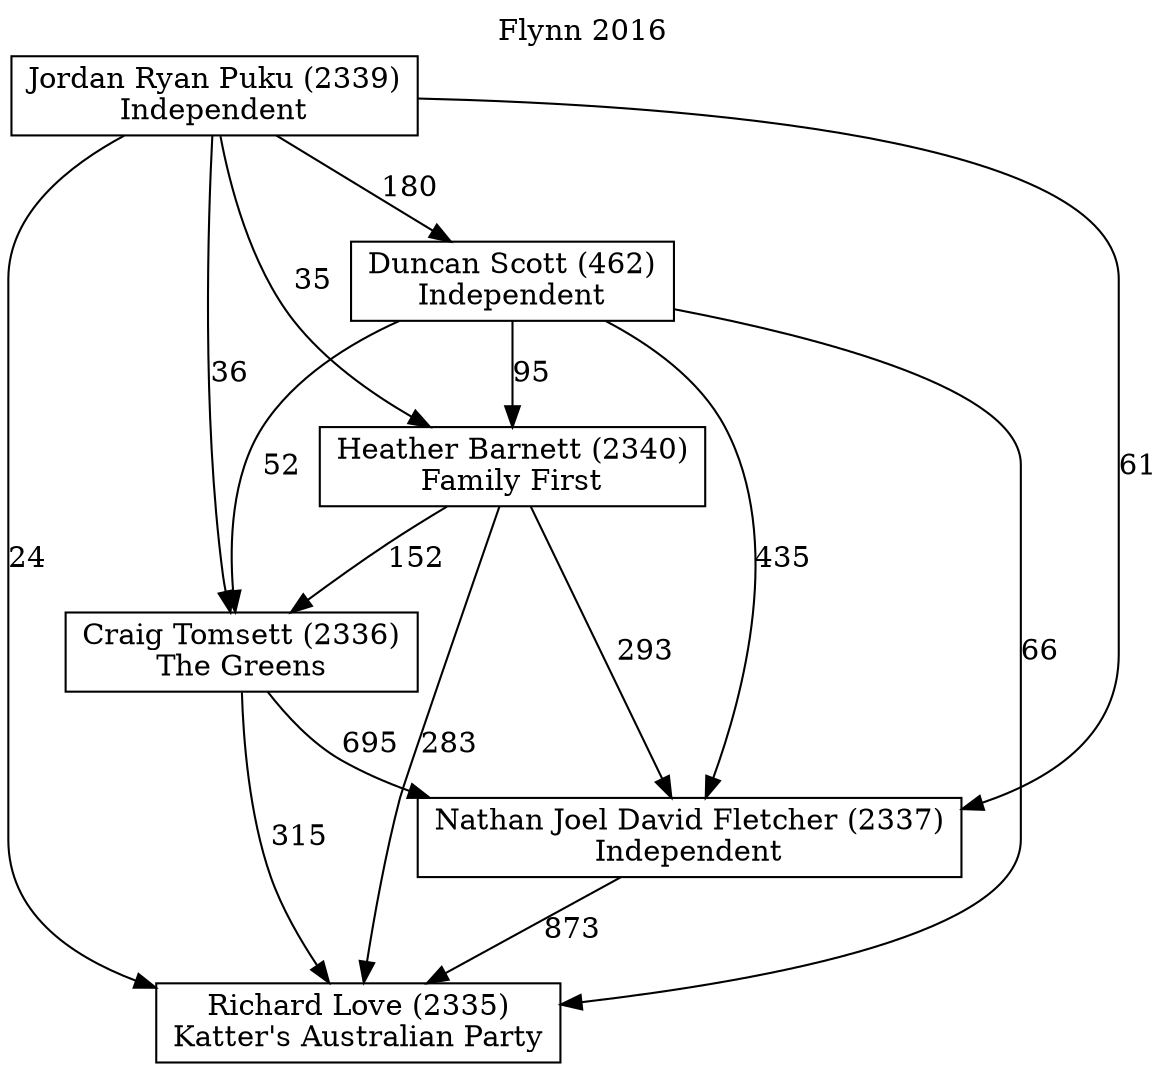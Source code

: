 // House preference flow
digraph "Richard Love (2335)_Flynn_2016" {
	graph [label="Flynn 2016" labelloc=t mclimit=10]
	node [shape=box]
	"Richard Love (2335)" [label="Richard Love (2335)
Katter's Australian Party"]
	"Nathan Joel David Fletcher (2337)" [label="Nathan Joel David Fletcher (2337)
Independent"]
	"Craig Tomsett (2336)" [label="Craig Tomsett (2336)
The Greens"]
	"Heather Barnett (2340)" [label="Heather Barnett (2340)
Family First"]
	"Duncan Scott (462)" [label="Duncan Scott (462)
Independent"]
	"Jordan Ryan Puku (2339)" [label="Jordan Ryan Puku (2339)
Independent"]
	"Nathan Joel David Fletcher (2337)" -> "Richard Love (2335)" [label=873]
	"Craig Tomsett (2336)" -> "Nathan Joel David Fletcher (2337)" [label=695]
	"Heather Barnett (2340)" -> "Craig Tomsett (2336)" [label=152]
	"Duncan Scott (462)" -> "Heather Barnett (2340)" [label=95]
	"Jordan Ryan Puku (2339)" -> "Duncan Scott (462)" [label=180]
	"Craig Tomsett (2336)" -> "Richard Love (2335)" [label=315]
	"Heather Barnett (2340)" -> "Richard Love (2335)" [label=283]
	"Duncan Scott (462)" -> "Richard Love (2335)" [label=66]
	"Jordan Ryan Puku (2339)" -> "Richard Love (2335)" [label=24]
	"Jordan Ryan Puku (2339)" -> "Heather Barnett (2340)" [label=35]
	"Duncan Scott (462)" -> "Craig Tomsett (2336)" [label=52]
	"Jordan Ryan Puku (2339)" -> "Craig Tomsett (2336)" [label=36]
	"Heather Barnett (2340)" -> "Nathan Joel David Fletcher (2337)" [label=293]
	"Duncan Scott (462)" -> "Nathan Joel David Fletcher (2337)" [label=435]
	"Jordan Ryan Puku (2339)" -> "Nathan Joel David Fletcher (2337)" [label=61]
}
